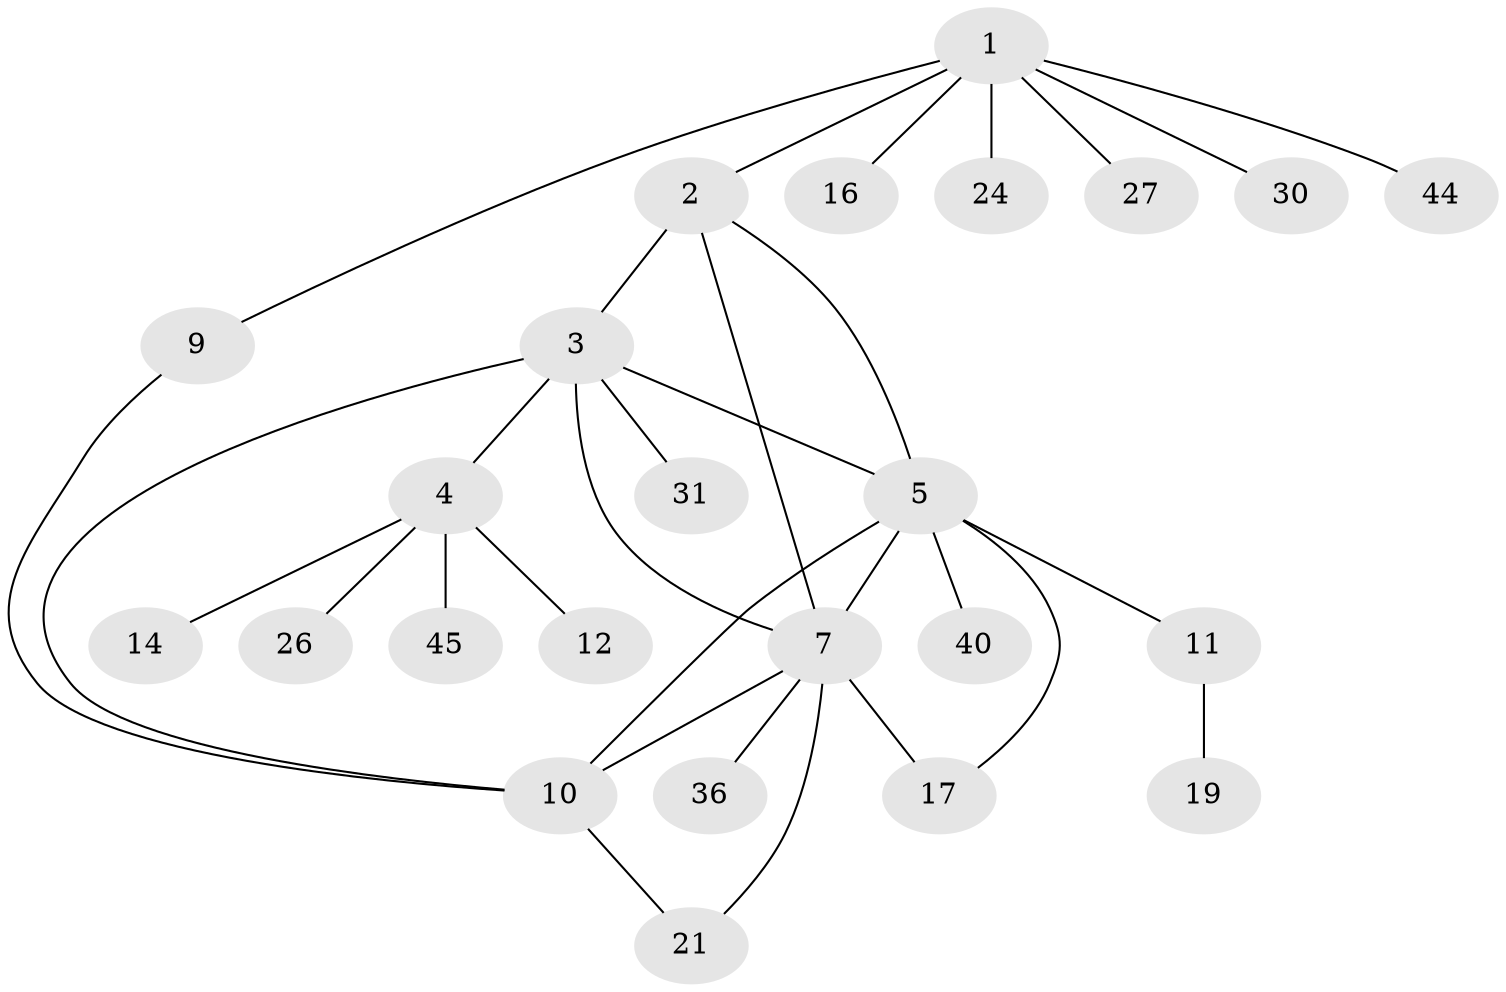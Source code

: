 // original degree distribution, {9: 0.04081632653061224, 4: 0.02040816326530612, 7: 0.04081632653061224, 5: 0.08163265306122448, 2: 0.22448979591836735, 6: 0.02040816326530612, 1: 0.5102040816326531, 3: 0.061224489795918366}
// Generated by graph-tools (version 1.1) at 2025/15/03/09/25 04:15:59]
// undirected, 24 vertices, 31 edges
graph export_dot {
graph [start="1"]
  node [color=gray90,style=filled];
  1 [super="+28+25"];
  2;
  3;
  4;
  5 [super="+15+6+33+39"];
  7 [super="+8+29"];
  9 [super="+22+20+13"];
  10;
  11;
  12;
  14 [super="+18+35"];
  16;
  17 [super="+34"];
  19 [super="+32"];
  21 [super="+42"];
  24;
  26 [super="+46"];
  27;
  30;
  31;
  36;
  40;
  44;
  45;
  1 -- 2;
  1 -- 9;
  1 -- 16;
  1 -- 24;
  1 -- 27;
  1 -- 30;
  1 -- 44;
  2 -- 3;
  2 -- 5;
  2 -- 7;
  3 -- 4;
  3 -- 5;
  3 -- 7 [weight=2];
  3 -- 10;
  3 -- 31;
  4 -- 12;
  4 -- 14;
  4 -- 26;
  4 -- 45;
  5 -- 7 [weight=2];
  5 -- 11;
  5 -- 40;
  5 -- 17;
  5 -- 10;
  7 -- 36;
  7 -- 17 [weight=2];
  7 -- 21;
  7 -- 10;
  9 -- 10;
  10 -- 21;
  11 -- 19;
}
